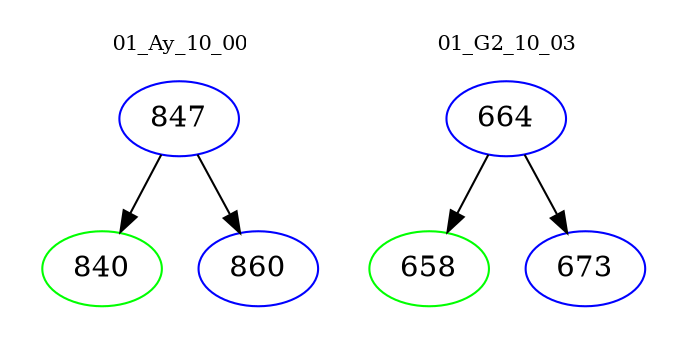 digraph{
subgraph cluster_0 {
color = white
label = "01_Ay_10_00";
fontsize=10;
T0_847 [label="847", color="blue"]
T0_847 -> T0_840 [color="black"]
T0_840 [label="840", color="green"]
T0_847 -> T0_860 [color="black"]
T0_860 [label="860", color="blue"]
}
subgraph cluster_1 {
color = white
label = "01_G2_10_03";
fontsize=10;
T1_664 [label="664", color="blue"]
T1_664 -> T1_658 [color="black"]
T1_658 [label="658", color="green"]
T1_664 -> T1_673 [color="black"]
T1_673 [label="673", color="blue"]
}
}
